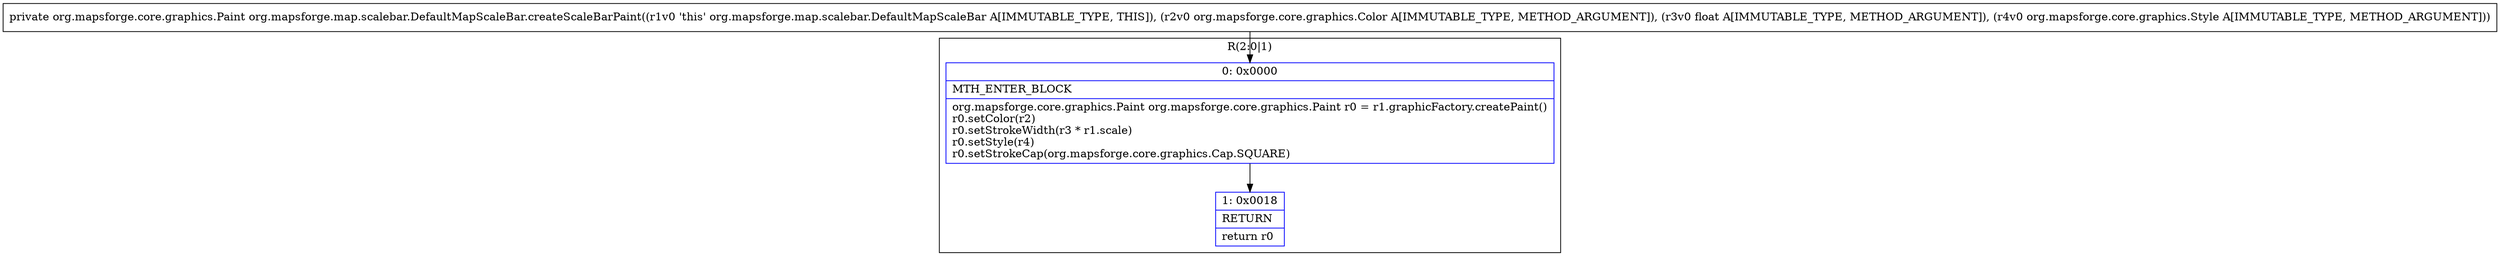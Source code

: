 digraph "CFG fororg.mapsforge.map.scalebar.DefaultMapScaleBar.createScaleBarPaint(Lorg\/mapsforge\/core\/graphics\/Color;FLorg\/mapsforge\/core\/graphics\/Style;)Lorg\/mapsforge\/core\/graphics\/Paint;" {
subgraph cluster_Region_1931384413 {
label = "R(2:0|1)";
node [shape=record,color=blue];
Node_0 [shape=record,label="{0\:\ 0x0000|MTH_ENTER_BLOCK\l|org.mapsforge.core.graphics.Paint org.mapsforge.core.graphics.Paint r0 = r1.graphicFactory.createPaint()\lr0.setColor(r2)\lr0.setStrokeWidth(r3 * r1.scale)\lr0.setStyle(r4)\lr0.setStrokeCap(org.mapsforge.core.graphics.Cap.SQUARE)\l}"];
Node_1 [shape=record,label="{1\:\ 0x0018|RETURN\l|return r0\l}"];
}
MethodNode[shape=record,label="{private org.mapsforge.core.graphics.Paint org.mapsforge.map.scalebar.DefaultMapScaleBar.createScaleBarPaint((r1v0 'this' org.mapsforge.map.scalebar.DefaultMapScaleBar A[IMMUTABLE_TYPE, THIS]), (r2v0 org.mapsforge.core.graphics.Color A[IMMUTABLE_TYPE, METHOD_ARGUMENT]), (r3v0 float A[IMMUTABLE_TYPE, METHOD_ARGUMENT]), (r4v0 org.mapsforge.core.graphics.Style A[IMMUTABLE_TYPE, METHOD_ARGUMENT])) }"];
MethodNode -> Node_0;
Node_0 -> Node_1;
}

